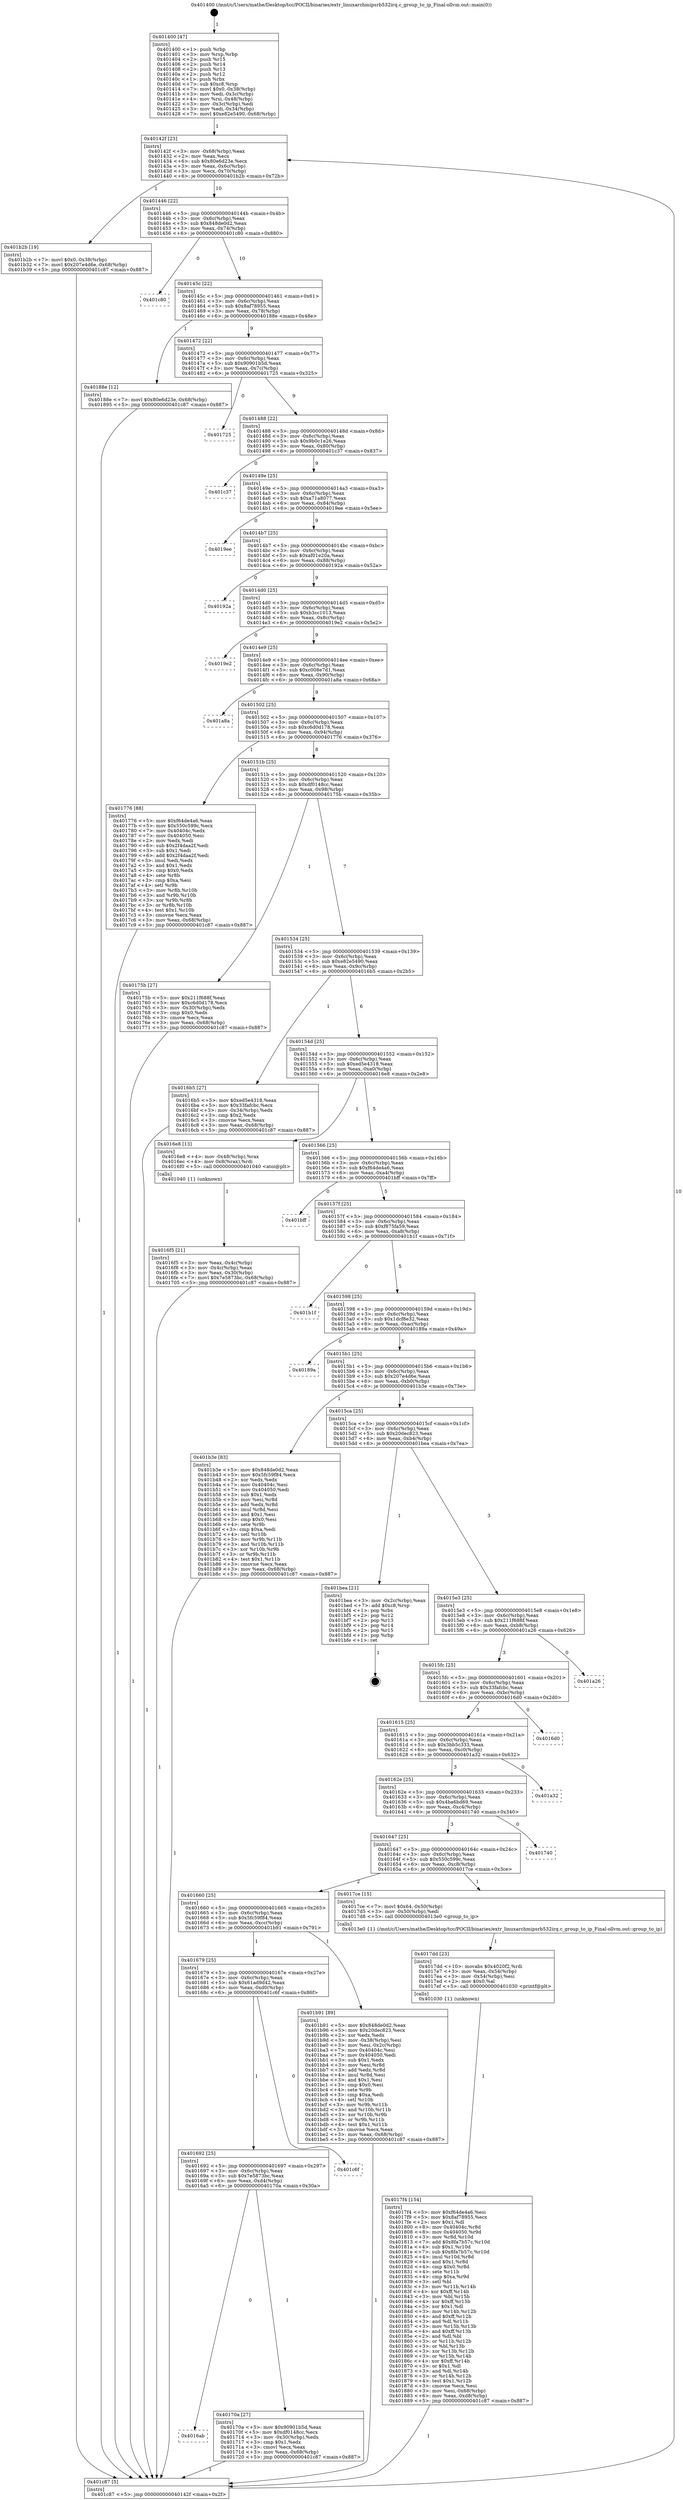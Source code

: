 digraph "0x401400" {
  label = "0x401400 (/mnt/c/Users/mathe/Desktop/tcc/POCII/binaries/extr_linuxarchmipsrb532irq.c_group_to_ip_Final-ollvm.out::main(0))"
  labelloc = "t"
  node[shape=record]

  Entry [label="",width=0.3,height=0.3,shape=circle,fillcolor=black,style=filled]
  "0x40142f" [label="{
     0x40142f [23]\l
     | [instrs]\l
     &nbsp;&nbsp;0x40142f \<+3\>: mov -0x68(%rbp),%eax\l
     &nbsp;&nbsp;0x401432 \<+2\>: mov %eax,%ecx\l
     &nbsp;&nbsp;0x401434 \<+6\>: sub $0x80e6d23e,%ecx\l
     &nbsp;&nbsp;0x40143a \<+3\>: mov %eax,-0x6c(%rbp)\l
     &nbsp;&nbsp;0x40143d \<+3\>: mov %ecx,-0x70(%rbp)\l
     &nbsp;&nbsp;0x401440 \<+6\>: je 0000000000401b2b \<main+0x72b\>\l
  }"]
  "0x401b2b" [label="{
     0x401b2b [19]\l
     | [instrs]\l
     &nbsp;&nbsp;0x401b2b \<+7\>: movl $0x0,-0x38(%rbp)\l
     &nbsp;&nbsp;0x401b32 \<+7\>: movl $0x207e4d6e,-0x68(%rbp)\l
     &nbsp;&nbsp;0x401b39 \<+5\>: jmp 0000000000401c87 \<main+0x887\>\l
  }"]
  "0x401446" [label="{
     0x401446 [22]\l
     | [instrs]\l
     &nbsp;&nbsp;0x401446 \<+5\>: jmp 000000000040144b \<main+0x4b\>\l
     &nbsp;&nbsp;0x40144b \<+3\>: mov -0x6c(%rbp),%eax\l
     &nbsp;&nbsp;0x40144e \<+5\>: sub $0x848de0d2,%eax\l
     &nbsp;&nbsp;0x401453 \<+3\>: mov %eax,-0x74(%rbp)\l
     &nbsp;&nbsp;0x401456 \<+6\>: je 0000000000401c80 \<main+0x880\>\l
  }"]
  Exit [label="",width=0.3,height=0.3,shape=circle,fillcolor=black,style=filled,peripheries=2]
  "0x401c80" [label="{
     0x401c80\l
  }", style=dashed]
  "0x40145c" [label="{
     0x40145c [22]\l
     | [instrs]\l
     &nbsp;&nbsp;0x40145c \<+5\>: jmp 0000000000401461 \<main+0x61\>\l
     &nbsp;&nbsp;0x401461 \<+3\>: mov -0x6c(%rbp),%eax\l
     &nbsp;&nbsp;0x401464 \<+5\>: sub $0x8af78955,%eax\l
     &nbsp;&nbsp;0x401469 \<+3\>: mov %eax,-0x78(%rbp)\l
     &nbsp;&nbsp;0x40146c \<+6\>: je 000000000040188e \<main+0x48e\>\l
  }"]
  "0x4017f4" [label="{
     0x4017f4 [154]\l
     | [instrs]\l
     &nbsp;&nbsp;0x4017f4 \<+5\>: mov $0xf64de4a6,%esi\l
     &nbsp;&nbsp;0x4017f9 \<+5\>: mov $0x8af78955,%ecx\l
     &nbsp;&nbsp;0x4017fe \<+2\>: mov $0x1,%dl\l
     &nbsp;&nbsp;0x401800 \<+8\>: mov 0x40404c,%r8d\l
     &nbsp;&nbsp;0x401808 \<+8\>: mov 0x404050,%r9d\l
     &nbsp;&nbsp;0x401810 \<+3\>: mov %r8d,%r10d\l
     &nbsp;&nbsp;0x401813 \<+7\>: add $0x8fa7b57c,%r10d\l
     &nbsp;&nbsp;0x40181a \<+4\>: sub $0x1,%r10d\l
     &nbsp;&nbsp;0x40181e \<+7\>: sub $0x8fa7b57c,%r10d\l
     &nbsp;&nbsp;0x401825 \<+4\>: imul %r10d,%r8d\l
     &nbsp;&nbsp;0x401829 \<+4\>: and $0x1,%r8d\l
     &nbsp;&nbsp;0x40182d \<+4\>: cmp $0x0,%r8d\l
     &nbsp;&nbsp;0x401831 \<+4\>: sete %r11b\l
     &nbsp;&nbsp;0x401835 \<+4\>: cmp $0xa,%r9d\l
     &nbsp;&nbsp;0x401839 \<+3\>: setl %bl\l
     &nbsp;&nbsp;0x40183c \<+3\>: mov %r11b,%r14b\l
     &nbsp;&nbsp;0x40183f \<+4\>: xor $0xff,%r14b\l
     &nbsp;&nbsp;0x401843 \<+3\>: mov %bl,%r15b\l
     &nbsp;&nbsp;0x401846 \<+4\>: xor $0xff,%r15b\l
     &nbsp;&nbsp;0x40184a \<+3\>: xor $0x1,%dl\l
     &nbsp;&nbsp;0x40184d \<+3\>: mov %r14b,%r12b\l
     &nbsp;&nbsp;0x401850 \<+4\>: and $0xff,%r12b\l
     &nbsp;&nbsp;0x401854 \<+3\>: and %dl,%r11b\l
     &nbsp;&nbsp;0x401857 \<+3\>: mov %r15b,%r13b\l
     &nbsp;&nbsp;0x40185a \<+4\>: and $0xff,%r13b\l
     &nbsp;&nbsp;0x40185e \<+2\>: and %dl,%bl\l
     &nbsp;&nbsp;0x401860 \<+3\>: or %r11b,%r12b\l
     &nbsp;&nbsp;0x401863 \<+3\>: or %bl,%r13b\l
     &nbsp;&nbsp;0x401866 \<+3\>: xor %r13b,%r12b\l
     &nbsp;&nbsp;0x401869 \<+3\>: or %r15b,%r14b\l
     &nbsp;&nbsp;0x40186c \<+4\>: xor $0xff,%r14b\l
     &nbsp;&nbsp;0x401870 \<+3\>: or $0x1,%dl\l
     &nbsp;&nbsp;0x401873 \<+3\>: and %dl,%r14b\l
     &nbsp;&nbsp;0x401876 \<+3\>: or %r14b,%r12b\l
     &nbsp;&nbsp;0x401879 \<+4\>: test $0x1,%r12b\l
     &nbsp;&nbsp;0x40187d \<+3\>: cmovne %ecx,%esi\l
     &nbsp;&nbsp;0x401880 \<+3\>: mov %esi,-0x68(%rbp)\l
     &nbsp;&nbsp;0x401883 \<+6\>: mov %eax,-0xd8(%rbp)\l
     &nbsp;&nbsp;0x401889 \<+5\>: jmp 0000000000401c87 \<main+0x887\>\l
  }"]
  "0x40188e" [label="{
     0x40188e [12]\l
     | [instrs]\l
     &nbsp;&nbsp;0x40188e \<+7\>: movl $0x80e6d23e,-0x68(%rbp)\l
     &nbsp;&nbsp;0x401895 \<+5\>: jmp 0000000000401c87 \<main+0x887\>\l
  }"]
  "0x401472" [label="{
     0x401472 [22]\l
     | [instrs]\l
     &nbsp;&nbsp;0x401472 \<+5\>: jmp 0000000000401477 \<main+0x77\>\l
     &nbsp;&nbsp;0x401477 \<+3\>: mov -0x6c(%rbp),%eax\l
     &nbsp;&nbsp;0x40147a \<+5\>: sub $0x90901b5d,%eax\l
     &nbsp;&nbsp;0x40147f \<+3\>: mov %eax,-0x7c(%rbp)\l
     &nbsp;&nbsp;0x401482 \<+6\>: je 0000000000401725 \<main+0x325\>\l
  }"]
  "0x4017dd" [label="{
     0x4017dd [23]\l
     | [instrs]\l
     &nbsp;&nbsp;0x4017dd \<+10\>: movabs $0x4020f2,%rdi\l
     &nbsp;&nbsp;0x4017e7 \<+3\>: mov %eax,-0x54(%rbp)\l
     &nbsp;&nbsp;0x4017ea \<+3\>: mov -0x54(%rbp),%esi\l
     &nbsp;&nbsp;0x4017ed \<+2\>: mov $0x0,%al\l
     &nbsp;&nbsp;0x4017ef \<+5\>: call 0000000000401030 \<printf@plt\>\l
     | [calls]\l
     &nbsp;&nbsp;0x401030 \{1\} (unknown)\l
  }"]
  "0x401725" [label="{
     0x401725\l
  }", style=dashed]
  "0x401488" [label="{
     0x401488 [22]\l
     | [instrs]\l
     &nbsp;&nbsp;0x401488 \<+5\>: jmp 000000000040148d \<main+0x8d\>\l
     &nbsp;&nbsp;0x40148d \<+3\>: mov -0x6c(%rbp),%eax\l
     &nbsp;&nbsp;0x401490 \<+5\>: sub $0x9b0c1e26,%eax\l
     &nbsp;&nbsp;0x401495 \<+3\>: mov %eax,-0x80(%rbp)\l
     &nbsp;&nbsp;0x401498 \<+6\>: je 0000000000401c37 \<main+0x837\>\l
  }"]
  "0x4016ab" [label="{
     0x4016ab\l
  }", style=dashed]
  "0x401c37" [label="{
     0x401c37\l
  }", style=dashed]
  "0x40149e" [label="{
     0x40149e [25]\l
     | [instrs]\l
     &nbsp;&nbsp;0x40149e \<+5\>: jmp 00000000004014a3 \<main+0xa3\>\l
     &nbsp;&nbsp;0x4014a3 \<+3\>: mov -0x6c(%rbp),%eax\l
     &nbsp;&nbsp;0x4014a6 \<+5\>: sub $0xa71a8077,%eax\l
     &nbsp;&nbsp;0x4014ab \<+6\>: mov %eax,-0x84(%rbp)\l
     &nbsp;&nbsp;0x4014b1 \<+6\>: je 00000000004019ee \<main+0x5ee\>\l
  }"]
  "0x40170a" [label="{
     0x40170a [27]\l
     | [instrs]\l
     &nbsp;&nbsp;0x40170a \<+5\>: mov $0x90901b5d,%eax\l
     &nbsp;&nbsp;0x40170f \<+5\>: mov $0xdf0148cc,%ecx\l
     &nbsp;&nbsp;0x401714 \<+3\>: mov -0x30(%rbp),%edx\l
     &nbsp;&nbsp;0x401717 \<+3\>: cmp $0x1,%edx\l
     &nbsp;&nbsp;0x40171a \<+3\>: cmovl %ecx,%eax\l
     &nbsp;&nbsp;0x40171d \<+3\>: mov %eax,-0x68(%rbp)\l
     &nbsp;&nbsp;0x401720 \<+5\>: jmp 0000000000401c87 \<main+0x887\>\l
  }"]
  "0x4019ee" [label="{
     0x4019ee\l
  }", style=dashed]
  "0x4014b7" [label="{
     0x4014b7 [25]\l
     | [instrs]\l
     &nbsp;&nbsp;0x4014b7 \<+5\>: jmp 00000000004014bc \<main+0xbc\>\l
     &nbsp;&nbsp;0x4014bc \<+3\>: mov -0x6c(%rbp),%eax\l
     &nbsp;&nbsp;0x4014bf \<+5\>: sub $0xaf01e20a,%eax\l
     &nbsp;&nbsp;0x4014c4 \<+6\>: mov %eax,-0x88(%rbp)\l
     &nbsp;&nbsp;0x4014ca \<+6\>: je 000000000040192a \<main+0x52a\>\l
  }"]
  "0x401692" [label="{
     0x401692 [25]\l
     | [instrs]\l
     &nbsp;&nbsp;0x401692 \<+5\>: jmp 0000000000401697 \<main+0x297\>\l
     &nbsp;&nbsp;0x401697 \<+3\>: mov -0x6c(%rbp),%eax\l
     &nbsp;&nbsp;0x40169a \<+5\>: sub $0x7e5873bc,%eax\l
     &nbsp;&nbsp;0x40169f \<+6\>: mov %eax,-0xd4(%rbp)\l
     &nbsp;&nbsp;0x4016a5 \<+6\>: je 000000000040170a \<main+0x30a\>\l
  }"]
  "0x40192a" [label="{
     0x40192a\l
  }", style=dashed]
  "0x4014d0" [label="{
     0x4014d0 [25]\l
     | [instrs]\l
     &nbsp;&nbsp;0x4014d0 \<+5\>: jmp 00000000004014d5 \<main+0xd5\>\l
     &nbsp;&nbsp;0x4014d5 \<+3\>: mov -0x6c(%rbp),%eax\l
     &nbsp;&nbsp;0x4014d8 \<+5\>: sub $0xb3cc1013,%eax\l
     &nbsp;&nbsp;0x4014dd \<+6\>: mov %eax,-0x8c(%rbp)\l
     &nbsp;&nbsp;0x4014e3 \<+6\>: je 00000000004019e2 \<main+0x5e2\>\l
  }"]
  "0x401c6f" [label="{
     0x401c6f\l
  }", style=dashed]
  "0x4019e2" [label="{
     0x4019e2\l
  }", style=dashed]
  "0x4014e9" [label="{
     0x4014e9 [25]\l
     | [instrs]\l
     &nbsp;&nbsp;0x4014e9 \<+5\>: jmp 00000000004014ee \<main+0xee\>\l
     &nbsp;&nbsp;0x4014ee \<+3\>: mov -0x6c(%rbp),%eax\l
     &nbsp;&nbsp;0x4014f1 \<+5\>: sub $0xc008e7d1,%eax\l
     &nbsp;&nbsp;0x4014f6 \<+6\>: mov %eax,-0x90(%rbp)\l
     &nbsp;&nbsp;0x4014fc \<+6\>: je 0000000000401a8a \<main+0x68a\>\l
  }"]
  "0x401679" [label="{
     0x401679 [25]\l
     | [instrs]\l
     &nbsp;&nbsp;0x401679 \<+5\>: jmp 000000000040167e \<main+0x27e\>\l
     &nbsp;&nbsp;0x40167e \<+3\>: mov -0x6c(%rbp),%eax\l
     &nbsp;&nbsp;0x401681 \<+5\>: sub $0x61ad9d42,%eax\l
     &nbsp;&nbsp;0x401686 \<+6\>: mov %eax,-0xd0(%rbp)\l
     &nbsp;&nbsp;0x40168c \<+6\>: je 0000000000401c6f \<main+0x86f\>\l
  }"]
  "0x401a8a" [label="{
     0x401a8a\l
  }", style=dashed]
  "0x401502" [label="{
     0x401502 [25]\l
     | [instrs]\l
     &nbsp;&nbsp;0x401502 \<+5\>: jmp 0000000000401507 \<main+0x107\>\l
     &nbsp;&nbsp;0x401507 \<+3\>: mov -0x6c(%rbp),%eax\l
     &nbsp;&nbsp;0x40150a \<+5\>: sub $0xc6d0d178,%eax\l
     &nbsp;&nbsp;0x40150f \<+6\>: mov %eax,-0x94(%rbp)\l
     &nbsp;&nbsp;0x401515 \<+6\>: je 0000000000401776 \<main+0x376\>\l
  }"]
  "0x401b91" [label="{
     0x401b91 [89]\l
     | [instrs]\l
     &nbsp;&nbsp;0x401b91 \<+5\>: mov $0x848de0d2,%eax\l
     &nbsp;&nbsp;0x401b96 \<+5\>: mov $0x20dec823,%ecx\l
     &nbsp;&nbsp;0x401b9b \<+2\>: xor %edx,%edx\l
     &nbsp;&nbsp;0x401b9d \<+3\>: mov -0x38(%rbp),%esi\l
     &nbsp;&nbsp;0x401ba0 \<+3\>: mov %esi,-0x2c(%rbp)\l
     &nbsp;&nbsp;0x401ba3 \<+7\>: mov 0x40404c,%esi\l
     &nbsp;&nbsp;0x401baa \<+7\>: mov 0x404050,%edi\l
     &nbsp;&nbsp;0x401bb1 \<+3\>: sub $0x1,%edx\l
     &nbsp;&nbsp;0x401bb4 \<+3\>: mov %esi,%r8d\l
     &nbsp;&nbsp;0x401bb7 \<+3\>: add %edx,%r8d\l
     &nbsp;&nbsp;0x401bba \<+4\>: imul %r8d,%esi\l
     &nbsp;&nbsp;0x401bbe \<+3\>: and $0x1,%esi\l
     &nbsp;&nbsp;0x401bc1 \<+3\>: cmp $0x0,%esi\l
     &nbsp;&nbsp;0x401bc4 \<+4\>: sete %r9b\l
     &nbsp;&nbsp;0x401bc8 \<+3\>: cmp $0xa,%edi\l
     &nbsp;&nbsp;0x401bcb \<+4\>: setl %r10b\l
     &nbsp;&nbsp;0x401bcf \<+3\>: mov %r9b,%r11b\l
     &nbsp;&nbsp;0x401bd2 \<+3\>: and %r10b,%r11b\l
     &nbsp;&nbsp;0x401bd5 \<+3\>: xor %r10b,%r9b\l
     &nbsp;&nbsp;0x401bd8 \<+3\>: or %r9b,%r11b\l
     &nbsp;&nbsp;0x401bdb \<+4\>: test $0x1,%r11b\l
     &nbsp;&nbsp;0x401bdf \<+3\>: cmovne %ecx,%eax\l
     &nbsp;&nbsp;0x401be2 \<+3\>: mov %eax,-0x68(%rbp)\l
     &nbsp;&nbsp;0x401be5 \<+5\>: jmp 0000000000401c87 \<main+0x887\>\l
  }"]
  "0x401776" [label="{
     0x401776 [88]\l
     | [instrs]\l
     &nbsp;&nbsp;0x401776 \<+5\>: mov $0xf64de4a6,%eax\l
     &nbsp;&nbsp;0x40177b \<+5\>: mov $0x550c599c,%ecx\l
     &nbsp;&nbsp;0x401780 \<+7\>: mov 0x40404c,%edx\l
     &nbsp;&nbsp;0x401787 \<+7\>: mov 0x404050,%esi\l
     &nbsp;&nbsp;0x40178e \<+2\>: mov %edx,%edi\l
     &nbsp;&nbsp;0x401790 \<+6\>: sub $0x2f4daa2f,%edi\l
     &nbsp;&nbsp;0x401796 \<+3\>: sub $0x1,%edi\l
     &nbsp;&nbsp;0x401799 \<+6\>: add $0x2f4daa2f,%edi\l
     &nbsp;&nbsp;0x40179f \<+3\>: imul %edi,%edx\l
     &nbsp;&nbsp;0x4017a2 \<+3\>: and $0x1,%edx\l
     &nbsp;&nbsp;0x4017a5 \<+3\>: cmp $0x0,%edx\l
     &nbsp;&nbsp;0x4017a8 \<+4\>: sete %r8b\l
     &nbsp;&nbsp;0x4017ac \<+3\>: cmp $0xa,%esi\l
     &nbsp;&nbsp;0x4017af \<+4\>: setl %r9b\l
     &nbsp;&nbsp;0x4017b3 \<+3\>: mov %r8b,%r10b\l
     &nbsp;&nbsp;0x4017b6 \<+3\>: and %r9b,%r10b\l
     &nbsp;&nbsp;0x4017b9 \<+3\>: xor %r9b,%r8b\l
     &nbsp;&nbsp;0x4017bc \<+3\>: or %r8b,%r10b\l
     &nbsp;&nbsp;0x4017bf \<+4\>: test $0x1,%r10b\l
     &nbsp;&nbsp;0x4017c3 \<+3\>: cmovne %ecx,%eax\l
     &nbsp;&nbsp;0x4017c6 \<+3\>: mov %eax,-0x68(%rbp)\l
     &nbsp;&nbsp;0x4017c9 \<+5\>: jmp 0000000000401c87 \<main+0x887\>\l
  }"]
  "0x40151b" [label="{
     0x40151b [25]\l
     | [instrs]\l
     &nbsp;&nbsp;0x40151b \<+5\>: jmp 0000000000401520 \<main+0x120\>\l
     &nbsp;&nbsp;0x401520 \<+3\>: mov -0x6c(%rbp),%eax\l
     &nbsp;&nbsp;0x401523 \<+5\>: sub $0xdf0148cc,%eax\l
     &nbsp;&nbsp;0x401528 \<+6\>: mov %eax,-0x98(%rbp)\l
     &nbsp;&nbsp;0x40152e \<+6\>: je 000000000040175b \<main+0x35b\>\l
  }"]
  "0x401660" [label="{
     0x401660 [25]\l
     | [instrs]\l
     &nbsp;&nbsp;0x401660 \<+5\>: jmp 0000000000401665 \<main+0x265\>\l
     &nbsp;&nbsp;0x401665 \<+3\>: mov -0x6c(%rbp),%eax\l
     &nbsp;&nbsp;0x401668 \<+5\>: sub $0x5fc59f84,%eax\l
     &nbsp;&nbsp;0x40166d \<+6\>: mov %eax,-0xcc(%rbp)\l
     &nbsp;&nbsp;0x401673 \<+6\>: je 0000000000401b91 \<main+0x791\>\l
  }"]
  "0x40175b" [label="{
     0x40175b [27]\l
     | [instrs]\l
     &nbsp;&nbsp;0x40175b \<+5\>: mov $0x211f688f,%eax\l
     &nbsp;&nbsp;0x401760 \<+5\>: mov $0xc6d0d178,%ecx\l
     &nbsp;&nbsp;0x401765 \<+3\>: mov -0x30(%rbp),%edx\l
     &nbsp;&nbsp;0x401768 \<+3\>: cmp $0x0,%edx\l
     &nbsp;&nbsp;0x40176b \<+3\>: cmove %ecx,%eax\l
     &nbsp;&nbsp;0x40176e \<+3\>: mov %eax,-0x68(%rbp)\l
     &nbsp;&nbsp;0x401771 \<+5\>: jmp 0000000000401c87 \<main+0x887\>\l
  }"]
  "0x401534" [label="{
     0x401534 [25]\l
     | [instrs]\l
     &nbsp;&nbsp;0x401534 \<+5\>: jmp 0000000000401539 \<main+0x139\>\l
     &nbsp;&nbsp;0x401539 \<+3\>: mov -0x6c(%rbp),%eax\l
     &nbsp;&nbsp;0x40153c \<+5\>: sub $0xe82e5490,%eax\l
     &nbsp;&nbsp;0x401541 \<+6\>: mov %eax,-0x9c(%rbp)\l
     &nbsp;&nbsp;0x401547 \<+6\>: je 00000000004016b5 \<main+0x2b5\>\l
  }"]
  "0x4017ce" [label="{
     0x4017ce [15]\l
     | [instrs]\l
     &nbsp;&nbsp;0x4017ce \<+7\>: movl $0x64,-0x50(%rbp)\l
     &nbsp;&nbsp;0x4017d5 \<+3\>: mov -0x50(%rbp),%edi\l
     &nbsp;&nbsp;0x4017d8 \<+5\>: call 00000000004013e0 \<group_to_ip\>\l
     | [calls]\l
     &nbsp;&nbsp;0x4013e0 \{1\} (/mnt/c/Users/mathe/Desktop/tcc/POCII/binaries/extr_linuxarchmipsrb532irq.c_group_to_ip_Final-ollvm.out::group_to_ip)\l
  }"]
  "0x4016b5" [label="{
     0x4016b5 [27]\l
     | [instrs]\l
     &nbsp;&nbsp;0x4016b5 \<+5\>: mov $0xed5e4318,%eax\l
     &nbsp;&nbsp;0x4016ba \<+5\>: mov $0x33fafcbc,%ecx\l
     &nbsp;&nbsp;0x4016bf \<+3\>: mov -0x34(%rbp),%edx\l
     &nbsp;&nbsp;0x4016c2 \<+3\>: cmp $0x2,%edx\l
     &nbsp;&nbsp;0x4016c5 \<+3\>: cmovne %ecx,%eax\l
     &nbsp;&nbsp;0x4016c8 \<+3\>: mov %eax,-0x68(%rbp)\l
     &nbsp;&nbsp;0x4016cb \<+5\>: jmp 0000000000401c87 \<main+0x887\>\l
  }"]
  "0x40154d" [label="{
     0x40154d [25]\l
     | [instrs]\l
     &nbsp;&nbsp;0x40154d \<+5\>: jmp 0000000000401552 \<main+0x152\>\l
     &nbsp;&nbsp;0x401552 \<+3\>: mov -0x6c(%rbp),%eax\l
     &nbsp;&nbsp;0x401555 \<+5\>: sub $0xed5e4318,%eax\l
     &nbsp;&nbsp;0x40155a \<+6\>: mov %eax,-0xa0(%rbp)\l
     &nbsp;&nbsp;0x401560 \<+6\>: je 00000000004016e8 \<main+0x2e8\>\l
  }"]
  "0x401c87" [label="{
     0x401c87 [5]\l
     | [instrs]\l
     &nbsp;&nbsp;0x401c87 \<+5\>: jmp 000000000040142f \<main+0x2f\>\l
  }"]
  "0x401400" [label="{
     0x401400 [47]\l
     | [instrs]\l
     &nbsp;&nbsp;0x401400 \<+1\>: push %rbp\l
     &nbsp;&nbsp;0x401401 \<+3\>: mov %rsp,%rbp\l
     &nbsp;&nbsp;0x401404 \<+2\>: push %r15\l
     &nbsp;&nbsp;0x401406 \<+2\>: push %r14\l
     &nbsp;&nbsp;0x401408 \<+2\>: push %r13\l
     &nbsp;&nbsp;0x40140a \<+2\>: push %r12\l
     &nbsp;&nbsp;0x40140c \<+1\>: push %rbx\l
     &nbsp;&nbsp;0x40140d \<+7\>: sub $0xc8,%rsp\l
     &nbsp;&nbsp;0x401414 \<+7\>: movl $0x0,-0x38(%rbp)\l
     &nbsp;&nbsp;0x40141b \<+3\>: mov %edi,-0x3c(%rbp)\l
     &nbsp;&nbsp;0x40141e \<+4\>: mov %rsi,-0x48(%rbp)\l
     &nbsp;&nbsp;0x401422 \<+3\>: mov -0x3c(%rbp),%edi\l
     &nbsp;&nbsp;0x401425 \<+3\>: mov %edi,-0x34(%rbp)\l
     &nbsp;&nbsp;0x401428 \<+7\>: movl $0xe82e5490,-0x68(%rbp)\l
  }"]
  "0x401647" [label="{
     0x401647 [25]\l
     | [instrs]\l
     &nbsp;&nbsp;0x401647 \<+5\>: jmp 000000000040164c \<main+0x24c\>\l
     &nbsp;&nbsp;0x40164c \<+3\>: mov -0x6c(%rbp),%eax\l
     &nbsp;&nbsp;0x40164f \<+5\>: sub $0x550c599c,%eax\l
     &nbsp;&nbsp;0x401654 \<+6\>: mov %eax,-0xc8(%rbp)\l
     &nbsp;&nbsp;0x40165a \<+6\>: je 00000000004017ce \<main+0x3ce\>\l
  }"]
  "0x4016e8" [label="{
     0x4016e8 [13]\l
     | [instrs]\l
     &nbsp;&nbsp;0x4016e8 \<+4\>: mov -0x48(%rbp),%rax\l
     &nbsp;&nbsp;0x4016ec \<+4\>: mov 0x8(%rax),%rdi\l
     &nbsp;&nbsp;0x4016f0 \<+5\>: call 0000000000401040 \<atoi@plt\>\l
     | [calls]\l
     &nbsp;&nbsp;0x401040 \{1\} (unknown)\l
  }"]
  "0x401566" [label="{
     0x401566 [25]\l
     | [instrs]\l
     &nbsp;&nbsp;0x401566 \<+5\>: jmp 000000000040156b \<main+0x16b\>\l
     &nbsp;&nbsp;0x40156b \<+3\>: mov -0x6c(%rbp),%eax\l
     &nbsp;&nbsp;0x40156e \<+5\>: sub $0xf64de4a6,%eax\l
     &nbsp;&nbsp;0x401573 \<+6\>: mov %eax,-0xa4(%rbp)\l
     &nbsp;&nbsp;0x401579 \<+6\>: je 0000000000401bff \<main+0x7ff\>\l
  }"]
  "0x4016f5" [label="{
     0x4016f5 [21]\l
     | [instrs]\l
     &nbsp;&nbsp;0x4016f5 \<+3\>: mov %eax,-0x4c(%rbp)\l
     &nbsp;&nbsp;0x4016f8 \<+3\>: mov -0x4c(%rbp),%eax\l
     &nbsp;&nbsp;0x4016fb \<+3\>: mov %eax,-0x30(%rbp)\l
     &nbsp;&nbsp;0x4016fe \<+7\>: movl $0x7e5873bc,-0x68(%rbp)\l
     &nbsp;&nbsp;0x401705 \<+5\>: jmp 0000000000401c87 \<main+0x887\>\l
  }"]
  "0x401740" [label="{
     0x401740\l
  }", style=dashed]
  "0x401bff" [label="{
     0x401bff\l
  }", style=dashed]
  "0x40157f" [label="{
     0x40157f [25]\l
     | [instrs]\l
     &nbsp;&nbsp;0x40157f \<+5\>: jmp 0000000000401584 \<main+0x184\>\l
     &nbsp;&nbsp;0x401584 \<+3\>: mov -0x6c(%rbp),%eax\l
     &nbsp;&nbsp;0x401587 \<+5\>: sub $0xf875fa59,%eax\l
     &nbsp;&nbsp;0x40158c \<+6\>: mov %eax,-0xa8(%rbp)\l
     &nbsp;&nbsp;0x401592 \<+6\>: je 0000000000401b1f \<main+0x71f\>\l
  }"]
  "0x40162e" [label="{
     0x40162e [25]\l
     | [instrs]\l
     &nbsp;&nbsp;0x40162e \<+5\>: jmp 0000000000401633 \<main+0x233\>\l
     &nbsp;&nbsp;0x401633 \<+3\>: mov -0x6c(%rbp),%eax\l
     &nbsp;&nbsp;0x401636 \<+5\>: sub $0x4ba6bd69,%eax\l
     &nbsp;&nbsp;0x40163b \<+6\>: mov %eax,-0xc4(%rbp)\l
     &nbsp;&nbsp;0x401641 \<+6\>: je 0000000000401740 \<main+0x340\>\l
  }"]
  "0x401b1f" [label="{
     0x401b1f\l
  }", style=dashed]
  "0x401598" [label="{
     0x401598 [25]\l
     | [instrs]\l
     &nbsp;&nbsp;0x401598 \<+5\>: jmp 000000000040159d \<main+0x19d\>\l
     &nbsp;&nbsp;0x40159d \<+3\>: mov -0x6c(%rbp),%eax\l
     &nbsp;&nbsp;0x4015a0 \<+5\>: sub $0x1dcf8e32,%eax\l
     &nbsp;&nbsp;0x4015a5 \<+6\>: mov %eax,-0xac(%rbp)\l
     &nbsp;&nbsp;0x4015ab \<+6\>: je 000000000040189a \<main+0x49a\>\l
  }"]
  "0x401a32" [label="{
     0x401a32\l
  }", style=dashed]
  "0x40189a" [label="{
     0x40189a\l
  }", style=dashed]
  "0x4015b1" [label="{
     0x4015b1 [25]\l
     | [instrs]\l
     &nbsp;&nbsp;0x4015b1 \<+5\>: jmp 00000000004015b6 \<main+0x1b6\>\l
     &nbsp;&nbsp;0x4015b6 \<+3\>: mov -0x6c(%rbp),%eax\l
     &nbsp;&nbsp;0x4015b9 \<+5\>: sub $0x207e4d6e,%eax\l
     &nbsp;&nbsp;0x4015be \<+6\>: mov %eax,-0xb0(%rbp)\l
     &nbsp;&nbsp;0x4015c4 \<+6\>: je 0000000000401b3e \<main+0x73e\>\l
  }"]
  "0x401615" [label="{
     0x401615 [25]\l
     | [instrs]\l
     &nbsp;&nbsp;0x401615 \<+5\>: jmp 000000000040161a \<main+0x21a\>\l
     &nbsp;&nbsp;0x40161a \<+3\>: mov -0x6c(%rbp),%eax\l
     &nbsp;&nbsp;0x40161d \<+5\>: sub $0x3bb5c333,%eax\l
     &nbsp;&nbsp;0x401622 \<+6\>: mov %eax,-0xc0(%rbp)\l
     &nbsp;&nbsp;0x401628 \<+6\>: je 0000000000401a32 \<main+0x632\>\l
  }"]
  "0x401b3e" [label="{
     0x401b3e [83]\l
     | [instrs]\l
     &nbsp;&nbsp;0x401b3e \<+5\>: mov $0x848de0d2,%eax\l
     &nbsp;&nbsp;0x401b43 \<+5\>: mov $0x5fc59f84,%ecx\l
     &nbsp;&nbsp;0x401b48 \<+2\>: xor %edx,%edx\l
     &nbsp;&nbsp;0x401b4a \<+7\>: mov 0x40404c,%esi\l
     &nbsp;&nbsp;0x401b51 \<+7\>: mov 0x404050,%edi\l
     &nbsp;&nbsp;0x401b58 \<+3\>: sub $0x1,%edx\l
     &nbsp;&nbsp;0x401b5b \<+3\>: mov %esi,%r8d\l
     &nbsp;&nbsp;0x401b5e \<+3\>: add %edx,%r8d\l
     &nbsp;&nbsp;0x401b61 \<+4\>: imul %r8d,%esi\l
     &nbsp;&nbsp;0x401b65 \<+3\>: and $0x1,%esi\l
     &nbsp;&nbsp;0x401b68 \<+3\>: cmp $0x0,%esi\l
     &nbsp;&nbsp;0x401b6b \<+4\>: sete %r9b\l
     &nbsp;&nbsp;0x401b6f \<+3\>: cmp $0xa,%edi\l
     &nbsp;&nbsp;0x401b72 \<+4\>: setl %r10b\l
     &nbsp;&nbsp;0x401b76 \<+3\>: mov %r9b,%r11b\l
     &nbsp;&nbsp;0x401b79 \<+3\>: and %r10b,%r11b\l
     &nbsp;&nbsp;0x401b7c \<+3\>: xor %r10b,%r9b\l
     &nbsp;&nbsp;0x401b7f \<+3\>: or %r9b,%r11b\l
     &nbsp;&nbsp;0x401b82 \<+4\>: test $0x1,%r11b\l
     &nbsp;&nbsp;0x401b86 \<+3\>: cmovne %ecx,%eax\l
     &nbsp;&nbsp;0x401b89 \<+3\>: mov %eax,-0x68(%rbp)\l
     &nbsp;&nbsp;0x401b8c \<+5\>: jmp 0000000000401c87 \<main+0x887\>\l
  }"]
  "0x4015ca" [label="{
     0x4015ca [25]\l
     | [instrs]\l
     &nbsp;&nbsp;0x4015ca \<+5\>: jmp 00000000004015cf \<main+0x1cf\>\l
     &nbsp;&nbsp;0x4015cf \<+3\>: mov -0x6c(%rbp),%eax\l
     &nbsp;&nbsp;0x4015d2 \<+5\>: sub $0x20dec823,%eax\l
     &nbsp;&nbsp;0x4015d7 \<+6\>: mov %eax,-0xb4(%rbp)\l
     &nbsp;&nbsp;0x4015dd \<+6\>: je 0000000000401bea \<main+0x7ea\>\l
  }"]
  "0x4016d0" [label="{
     0x4016d0\l
  }", style=dashed]
  "0x401bea" [label="{
     0x401bea [21]\l
     | [instrs]\l
     &nbsp;&nbsp;0x401bea \<+3\>: mov -0x2c(%rbp),%eax\l
     &nbsp;&nbsp;0x401bed \<+7\>: add $0xc8,%rsp\l
     &nbsp;&nbsp;0x401bf4 \<+1\>: pop %rbx\l
     &nbsp;&nbsp;0x401bf5 \<+2\>: pop %r12\l
     &nbsp;&nbsp;0x401bf7 \<+2\>: pop %r13\l
     &nbsp;&nbsp;0x401bf9 \<+2\>: pop %r14\l
     &nbsp;&nbsp;0x401bfb \<+2\>: pop %r15\l
     &nbsp;&nbsp;0x401bfd \<+1\>: pop %rbp\l
     &nbsp;&nbsp;0x401bfe \<+1\>: ret\l
  }"]
  "0x4015e3" [label="{
     0x4015e3 [25]\l
     | [instrs]\l
     &nbsp;&nbsp;0x4015e3 \<+5\>: jmp 00000000004015e8 \<main+0x1e8\>\l
     &nbsp;&nbsp;0x4015e8 \<+3\>: mov -0x6c(%rbp),%eax\l
     &nbsp;&nbsp;0x4015eb \<+5\>: sub $0x211f688f,%eax\l
     &nbsp;&nbsp;0x4015f0 \<+6\>: mov %eax,-0xb8(%rbp)\l
     &nbsp;&nbsp;0x4015f6 \<+6\>: je 0000000000401a26 \<main+0x626\>\l
  }"]
  "0x4015fc" [label="{
     0x4015fc [25]\l
     | [instrs]\l
     &nbsp;&nbsp;0x4015fc \<+5\>: jmp 0000000000401601 \<main+0x201\>\l
     &nbsp;&nbsp;0x401601 \<+3\>: mov -0x6c(%rbp),%eax\l
     &nbsp;&nbsp;0x401604 \<+5\>: sub $0x33fafcbc,%eax\l
     &nbsp;&nbsp;0x401609 \<+6\>: mov %eax,-0xbc(%rbp)\l
     &nbsp;&nbsp;0x40160f \<+6\>: je 00000000004016d0 \<main+0x2d0\>\l
  }"]
  "0x401a26" [label="{
     0x401a26\l
  }", style=dashed]
  Entry -> "0x401400" [label=" 1"]
  "0x40142f" -> "0x401b2b" [label=" 1"]
  "0x40142f" -> "0x401446" [label=" 10"]
  "0x401bea" -> Exit [label=" 1"]
  "0x401446" -> "0x401c80" [label=" 0"]
  "0x401446" -> "0x40145c" [label=" 10"]
  "0x401b91" -> "0x401c87" [label=" 1"]
  "0x40145c" -> "0x40188e" [label=" 1"]
  "0x40145c" -> "0x401472" [label=" 9"]
  "0x401b3e" -> "0x401c87" [label=" 1"]
  "0x401472" -> "0x401725" [label=" 0"]
  "0x401472" -> "0x401488" [label=" 9"]
  "0x401b2b" -> "0x401c87" [label=" 1"]
  "0x401488" -> "0x401c37" [label=" 0"]
  "0x401488" -> "0x40149e" [label=" 9"]
  "0x40188e" -> "0x401c87" [label=" 1"]
  "0x40149e" -> "0x4019ee" [label=" 0"]
  "0x40149e" -> "0x4014b7" [label=" 9"]
  "0x4017f4" -> "0x401c87" [label=" 1"]
  "0x4014b7" -> "0x40192a" [label=" 0"]
  "0x4014b7" -> "0x4014d0" [label=" 9"]
  "0x4017ce" -> "0x4017dd" [label=" 1"]
  "0x4014d0" -> "0x4019e2" [label=" 0"]
  "0x4014d0" -> "0x4014e9" [label=" 9"]
  "0x401776" -> "0x401c87" [label=" 1"]
  "0x4014e9" -> "0x401a8a" [label=" 0"]
  "0x4014e9" -> "0x401502" [label=" 9"]
  "0x40170a" -> "0x401c87" [label=" 1"]
  "0x401502" -> "0x401776" [label=" 1"]
  "0x401502" -> "0x40151b" [label=" 8"]
  "0x401692" -> "0x4016ab" [label=" 0"]
  "0x40151b" -> "0x40175b" [label=" 1"]
  "0x40151b" -> "0x401534" [label=" 7"]
  "0x4017dd" -> "0x4017f4" [label=" 1"]
  "0x401534" -> "0x4016b5" [label=" 1"]
  "0x401534" -> "0x40154d" [label=" 6"]
  "0x4016b5" -> "0x401c87" [label=" 1"]
  "0x401400" -> "0x40142f" [label=" 1"]
  "0x401c87" -> "0x40142f" [label=" 10"]
  "0x401679" -> "0x401692" [label=" 1"]
  "0x40154d" -> "0x4016e8" [label=" 1"]
  "0x40154d" -> "0x401566" [label=" 5"]
  "0x4016e8" -> "0x4016f5" [label=" 1"]
  "0x4016f5" -> "0x401c87" [label=" 1"]
  "0x40175b" -> "0x401c87" [label=" 1"]
  "0x401566" -> "0x401bff" [label=" 0"]
  "0x401566" -> "0x40157f" [label=" 5"]
  "0x401660" -> "0x401679" [label=" 1"]
  "0x40157f" -> "0x401b1f" [label=" 0"]
  "0x40157f" -> "0x401598" [label=" 5"]
  "0x401692" -> "0x40170a" [label=" 1"]
  "0x401598" -> "0x40189a" [label=" 0"]
  "0x401598" -> "0x4015b1" [label=" 5"]
  "0x401647" -> "0x401660" [label=" 2"]
  "0x4015b1" -> "0x401b3e" [label=" 1"]
  "0x4015b1" -> "0x4015ca" [label=" 4"]
  "0x401679" -> "0x401c6f" [label=" 0"]
  "0x4015ca" -> "0x401bea" [label=" 1"]
  "0x4015ca" -> "0x4015e3" [label=" 3"]
  "0x40162e" -> "0x401647" [label=" 3"]
  "0x4015e3" -> "0x401a26" [label=" 0"]
  "0x4015e3" -> "0x4015fc" [label=" 3"]
  "0x40162e" -> "0x401740" [label=" 0"]
  "0x4015fc" -> "0x4016d0" [label=" 0"]
  "0x4015fc" -> "0x401615" [label=" 3"]
  "0x401647" -> "0x4017ce" [label=" 1"]
  "0x401615" -> "0x401a32" [label=" 0"]
  "0x401615" -> "0x40162e" [label=" 3"]
  "0x401660" -> "0x401b91" [label=" 1"]
}
